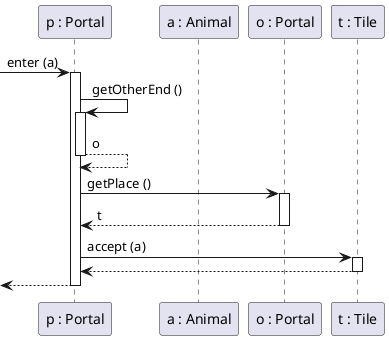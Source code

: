@startuml

skinparam classAttributeIconSize 0
skinparam guillemet false

participant "p : Portal" as p
participant "a : Animal" as a
participant "o : Portal" as o
participant "t : Tile" as t

[-> p : enter (a)
activate p

p -> p ++ : getOtherEnd ()
p --> p -- : o

p -> o ++ : getPlace ()
o --> p -- : t

p -> t ++ : accept (a)
t --> p --

[<-- p
deactivate p

@enduml